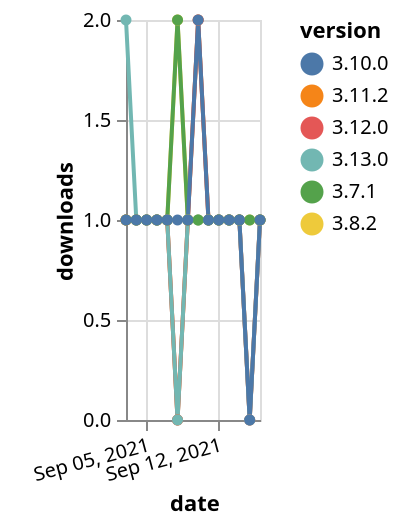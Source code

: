 {"$schema": "https://vega.github.io/schema/vega-lite/v5.json", "description": "A simple bar chart with embedded data.", "data": {"values": [{"date": "2021-09-03", "total": 152, "delta": 1, "version": "3.11.2"}, {"date": "2021-09-04", "total": 153, "delta": 1, "version": "3.11.2"}, {"date": "2021-09-05", "total": 154, "delta": 1, "version": "3.11.2"}, {"date": "2021-09-06", "total": 155, "delta": 1, "version": "3.11.2"}, {"date": "2021-09-07", "total": 156, "delta": 1, "version": "3.11.2"}, {"date": "2021-09-08", "total": 156, "delta": 0, "version": "3.11.2"}, {"date": "2021-09-09", "total": 157, "delta": 1, "version": "3.11.2"}, {"date": "2021-09-10", "total": 159, "delta": 2, "version": "3.11.2"}, {"date": "2021-09-11", "total": 160, "delta": 1, "version": "3.11.2"}, {"date": "2021-09-12", "total": 161, "delta": 1, "version": "3.11.2"}, {"date": "2021-09-13", "total": 162, "delta": 1, "version": "3.11.2"}, {"date": "2021-09-14", "total": 163, "delta": 1, "version": "3.11.2"}, {"date": "2021-09-15", "total": 163, "delta": 0, "version": "3.11.2"}, {"date": "2021-09-16", "total": 164, "delta": 1, "version": "3.11.2"}, {"date": "2021-09-03", "total": 188, "delta": 1, "version": "3.8.2"}, {"date": "2021-09-04", "total": 189, "delta": 1, "version": "3.8.2"}, {"date": "2021-09-05", "total": 190, "delta": 1, "version": "3.8.2"}, {"date": "2021-09-06", "total": 191, "delta": 1, "version": "3.8.2"}, {"date": "2021-09-07", "total": 192, "delta": 1, "version": "3.8.2"}, {"date": "2021-09-08", "total": 194, "delta": 2, "version": "3.8.2"}, {"date": "2021-09-09", "total": 195, "delta": 1, "version": "3.8.2"}, {"date": "2021-09-10", "total": 196, "delta": 1, "version": "3.8.2"}, {"date": "2021-09-11", "total": 197, "delta": 1, "version": "3.8.2"}, {"date": "2021-09-12", "total": 198, "delta": 1, "version": "3.8.2"}, {"date": "2021-09-13", "total": 199, "delta": 1, "version": "3.8.2"}, {"date": "2021-09-14", "total": 200, "delta": 1, "version": "3.8.2"}, {"date": "2021-09-15", "total": 201, "delta": 1, "version": "3.8.2"}, {"date": "2021-09-16", "total": 202, "delta": 1, "version": "3.8.2"}, {"date": "2021-09-03", "total": 162, "delta": 1, "version": "3.12.0"}, {"date": "2021-09-04", "total": 163, "delta": 1, "version": "3.12.0"}, {"date": "2021-09-05", "total": 164, "delta": 1, "version": "3.12.0"}, {"date": "2021-09-06", "total": 165, "delta": 1, "version": "3.12.0"}, {"date": "2021-09-07", "total": 166, "delta": 1, "version": "3.12.0"}, {"date": "2021-09-08", "total": 166, "delta": 0, "version": "3.12.0"}, {"date": "2021-09-09", "total": 167, "delta": 1, "version": "3.12.0"}, {"date": "2021-09-10", "total": 169, "delta": 2, "version": "3.12.0"}, {"date": "2021-09-11", "total": 170, "delta": 1, "version": "3.12.0"}, {"date": "2021-09-12", "total": 171, "delta": 1, "version": "3.12.0"}, {"date": "2021-09-13", "total": 172, "delta": 1, "version": "3.12.0"}, {"date": "2021-09-14", "total": 173, "delta": 1, "version": "3.12.0"}, {"date": "2021-09-15", "total": 173, "delta": 0, "version": "3.12.0"}, {"date": "2021-09-16", "total": 174, "delta": 1, "version": "3.12.0"}, {"date": "2021-09-03", "total": 112, "delta": 2, "version": "3.13.0"}, {"date": "2021-09-04", "total": 113, "delta": 1, "version": "3.13.0"}, {"date": "2021-09-05", "total": 114, "delta": 1, "version": "3.13.0"}, {"date": "2021-09-06", "total": 115, "delta": 1, "version": "3.13.0"}, {"date": "2021-09-07", "total": 116, "delta": 1, "version": "3.13.0"}, {"date": "2021-09-08", "total": 116, "delta": 0, "version": "3.13.0"}, {"date": "2021-09-09", "total": 117, "delta": 1, "version": "3.13.0"}, {"date": "2021-09-10", "total": 118, "delta": 1, "version": "3.13.0"}, {"date": "2021-09-11", "total": 119, "delta": 1, "version": "3.13.0"}, {"date": "2021-09-12", "total": 120, "delta": 1, "version": "3.13.0"}, {"date": "2021-09-13", "total": 121, "delta": 1, "version": "3.13.0"}, {"date": "2021-09-14", "total": 122, "delta": 1, "version": "3.13.0"}, {"date": "2021-09-15", "total": 122, "delta": 0, "version": "3.13.0"}, {"date": "2021-09-16", "total": 123, "delta": 1, "version": "3.13.0"}, {"date": "2021-09-03", "total": 220, "delta": 1, "version": "3.7.1"}, {"date": "2021-09-04", "total": 221, "delta": 1, "version": "3.7.1"}, {"date": "2021-09-05", "total": 222, "delta": 1, "version": "3.7.1"}, {"date": "2021-09-06", "total": 223, "delta": 1, "version": "3.7.1"}, {"date": "2021-09-07", "total": 224, "delta": 1, "version": "3.7.1"}, {"date": "2021-09-08", "total": 226, "delta": 2, "version": "3.7.1"}, {"date": "2021-09-09", "total": 227, "delta": 1, "version": "3.7.1"}, {"date": "2021-09-10", "total": 228, "delta": 1, "version": "3.7.1"}, {"date": "2021-09-11", "total": 229, "delta": 1, "version": "3.7.1"}, {"date": "2021-09-12", "total": 230, "delta": 1, "version": "3.7.1"}, {"date": "2021-09-13", "total": 231, "delta": 1, "version": "3.7.1"}, {"date": "2021-09-14", "total": 232, "delta": 1, "version": "3.7.1"}, {"date": "2021-09-15", "total": 233, "delta": 1, "version": "3.7.1"}, {"date": "2021-09-16", "total": 234, "delta": 1, "version": "3.7.1"}, {"date": "2021-09-03", "total": 167, "delta": 1, "version": "3.10.0"}, {"date": "2021-09-04", "total": 168, "delta": 1, "version": "3.10.0"}, {"date": "2021-09-05", "total": 169, "delta": 1, "version": "3.10.0"}, {"date": "2021-09-06", "total": 170, "delta": 1, "version": "3.10.0"}, {"date": "2021-09-07", "total": 171, "delta": 1, "version": "3.10.0"}, {"date": "2021-09-08", "total": 172, "delta": 1, "version": "3.10.0"}, {"date": "2021-09-09", "total": 173, "delta": 1, "version": "3.10.0"}, {"date": "2021-09-10", "total": 175, "delta": 2, "version": "3.10.0"}, {"date": "2021-09-11", "total": 176, "delta": 1, "version": "3.10.0"}, {"date": "2021-09-12", "total": 177, "delta": 1, "version": "3.10.0"}, {"date": "2021-09-13", "total": 178, "delta": 1, "version": "3.10.0"}, {"date": "2021-09-14", "total": 179, "delta": 1, "version": "3.10.0"}, {"date": "2021-09-15", "total": 179, "delta": 0, "version": "3.10.0"}, {"date": "2021-09-16", "total": 180, "delta": 1, "version": "3.10.0"}]}, "width": "container", "mark": {"type": "line", "point": {"filled": true}}, "encoding": {"x": {"field": "date", "type": "temporal", "timeUnit": "yearmonthdate", "title": "date", "axis": {"labelAngle": -15}}, "y": {"field": "delta", "type": "quantitative", "title": "downloads"}, "color": {"field": "version", "type": "nominal"}, "tooltip": {"field": "delta"}}}